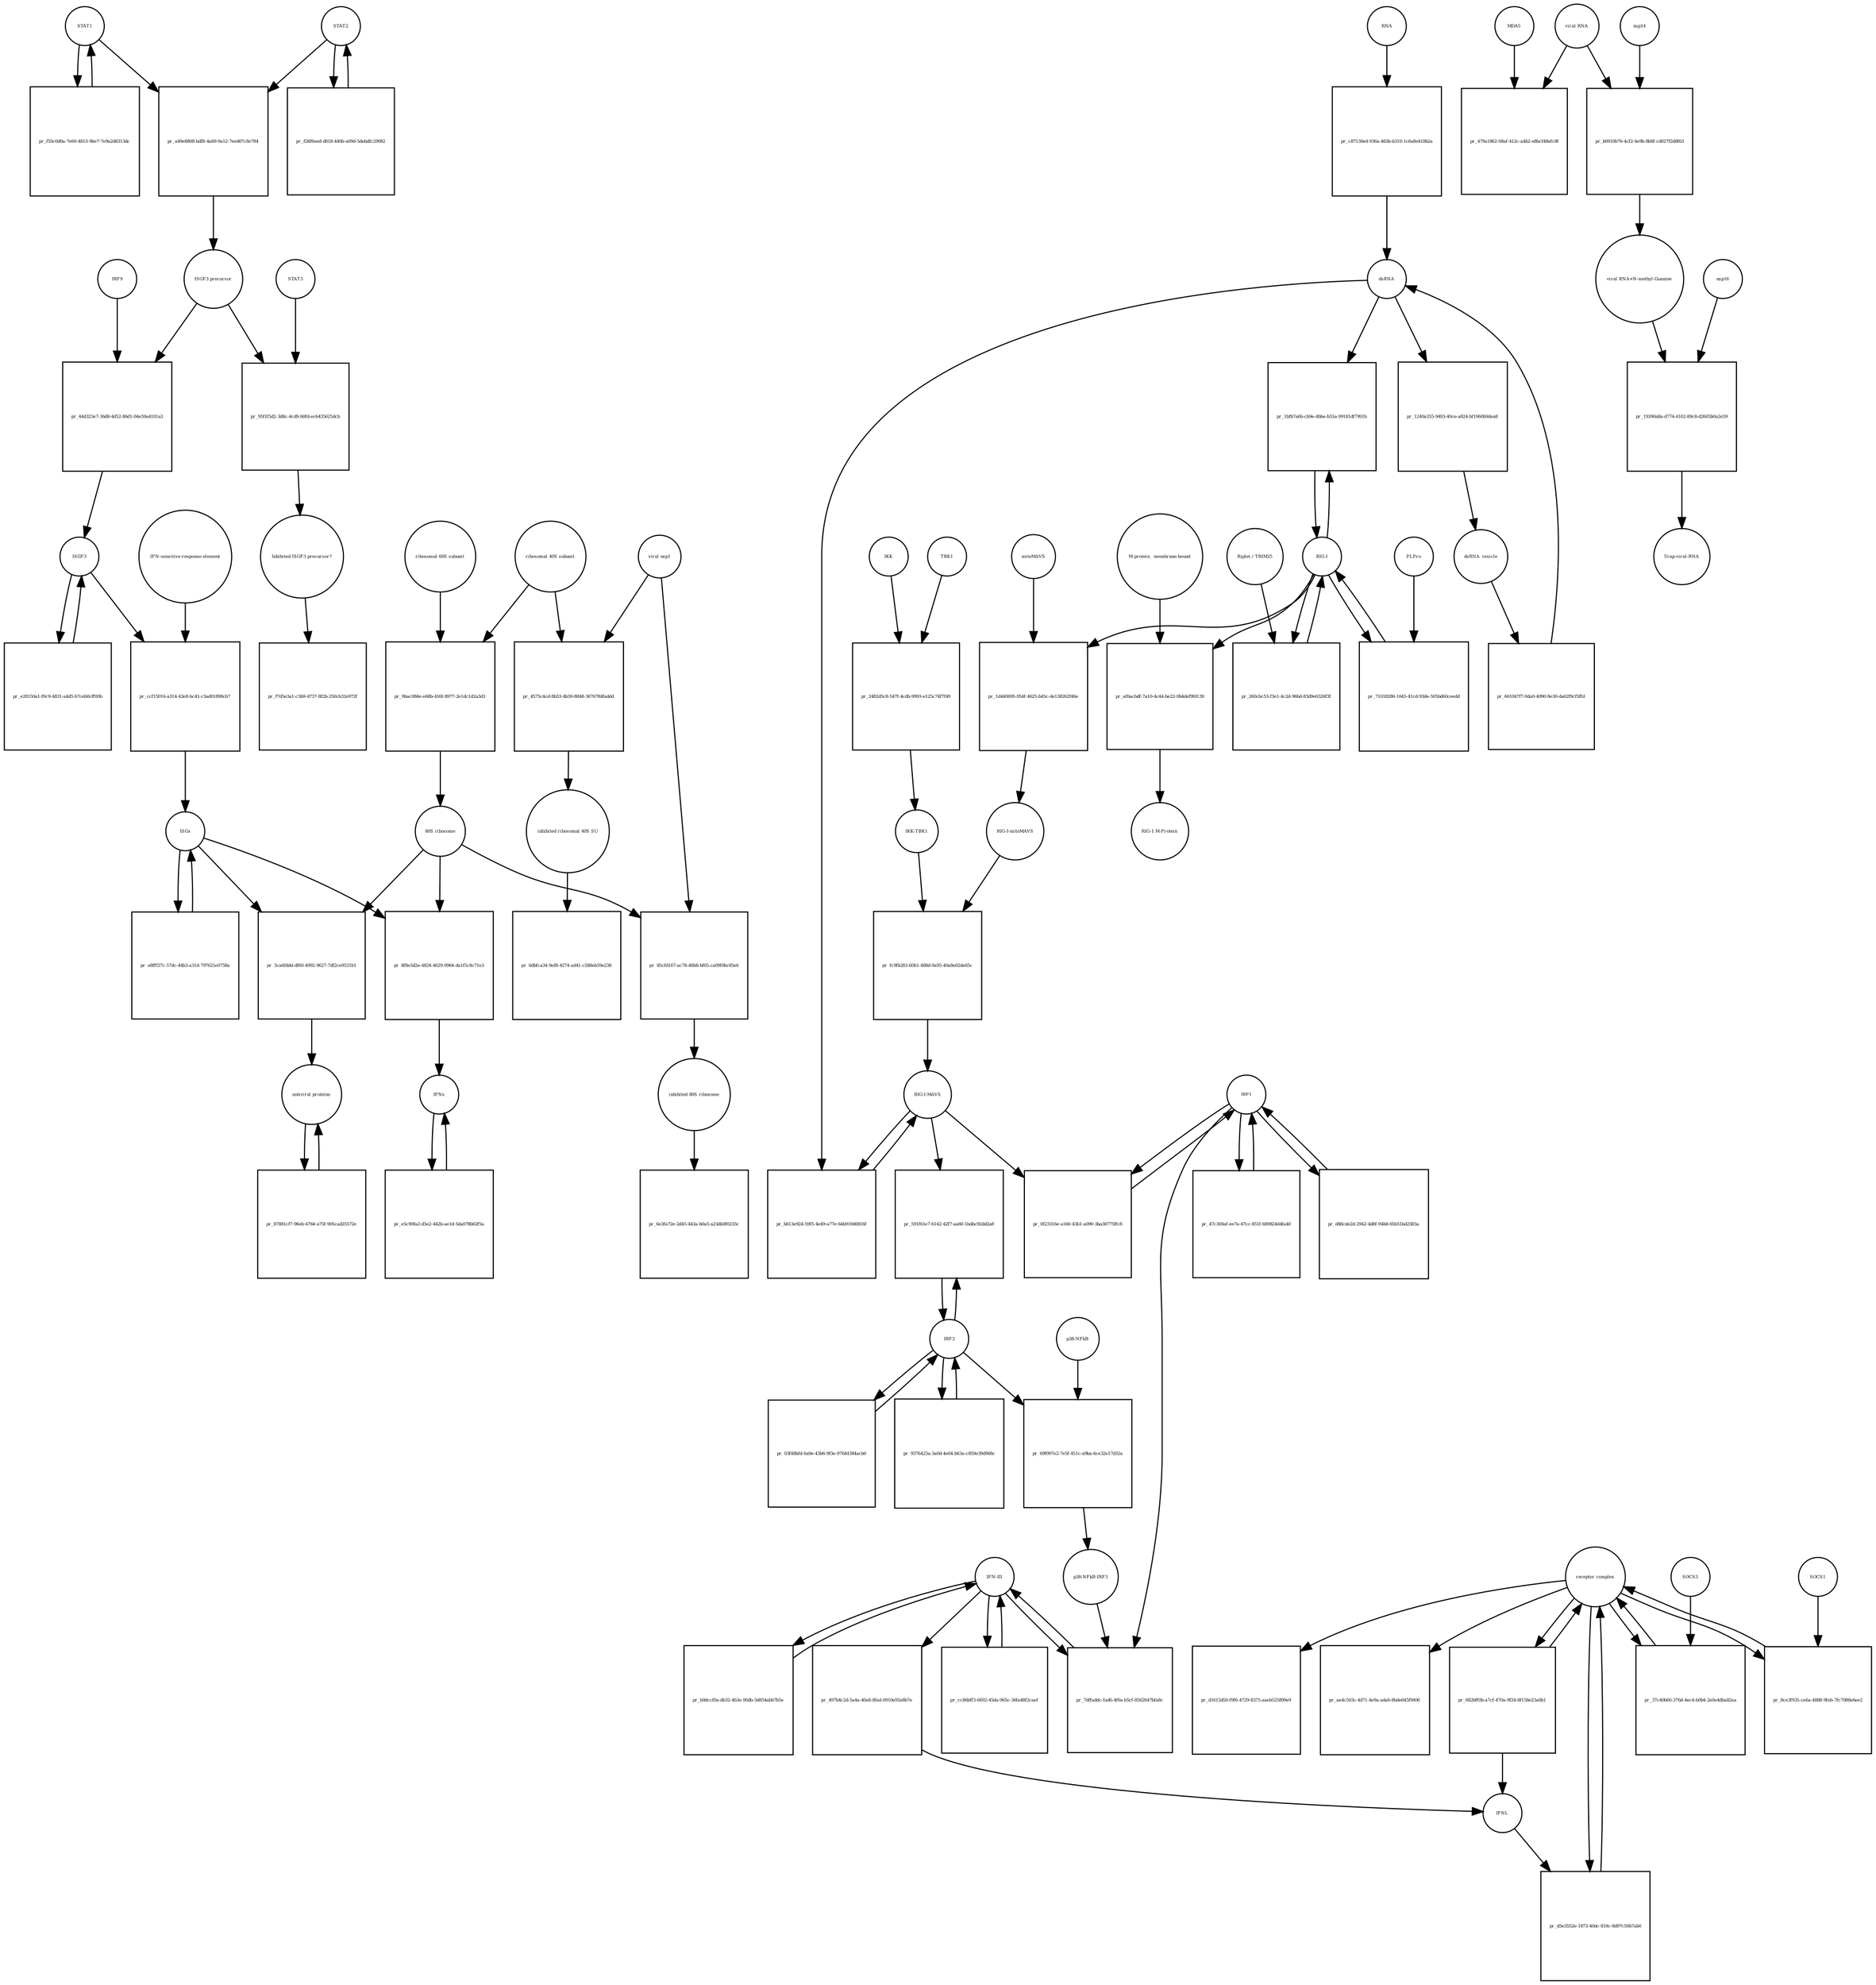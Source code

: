 strict digraph  {
STAT1 [annotation="", bipartite=0, cls=macromolecule, fontsize=4, label=STAT1, shape=circle];
"pr_a49e8808-bdf8-4a69-9a12-7eed67c8e784" [annotation="", bipartite=1, cls=process, fontsize=4, label="pr_a49e8808-bdf8-4a69-9a12-7eed67c8e784", shape=square];
STAT2 [annotation="", bipartite=0, cls=macromolecule, fontsize=4, label=STAT2, shape=circle];
"ISGF3 precursor" [annotation="", bipartite=0, cls=complex, fontsize=4, label="ISGF3 precursor", shape=circle];
"pr_44d323e7-36d8-4d52-86d1-04e59a4101a3" [annotation="", bipartite=1, cls=process, fontsize=4, label="pr_44d323e7-36d8-4d52-86d1-04e59a4101a3", shape=square];
IRF9 [annotation="", bipartite=0, cls=macromolecule, fontsize=4, label=IRF9, shape=circle];
ISGF3 [annotation="", bipartite=0, cls=complex, fontsize=4, label=ISGF3, shape=circle];
"pr_f55c0d0a-7e60-4813-9be7-7e9a2d6313dc" [annotation="", bipartite=1, cls=process, fontsize=4, label="pr_f55c0d0a-7e60-4813-9be7-7e9a2d6313dc", shape=square];
"pr_f26f6eed-d818-440b-a09d-5debdfc29082" [annotation="", bipartite=1, cls=process, fontsize=4, label="pr_f26f6eed-d818-440b-a09d-5debdfc29082", shape=square];
"receptor complex" [annotation="", bipartite=0, cls=complex, fontsize=4, label="receptor complex", shape=circle];
"pr_d5e3552e-1873-40dc-819c-8d97c50b7ab0" [annotation="", bipartite=1, cls=process, fontsize=4, label="pr_d5e3552e-1873-40dc-819c-8d97c50b7ab0", shape=square];
IFNL [annotation="", bipartite=0, cls=macromolecule, fontsize=4, label=IFNL, shape=circle];
"IFN-sensitive-response-element" [annotation="", bipartite=0, cls="nucleic acid feature", fontsize=4, label="IFN-sensitive-response-element", shape=circle];
"pr_ccf15016-a314-43e8-bc41-c5ad01898cb7" [annotation="", bipartite=1, cls=process, fontsize=4, label="pr_ccf15016-a314-43e8-bc41-c5ad01898cb7", shape=square];
ISGs [annotation="", bipartite=0, cls="nucleic acid feature", fontsize=4, label=ISGs, shape=circle];
"pr_8f8e5d2e-4824-4629-9964-da1f5c8c71e3" [annotation="", bipartite=1, cls=process, fontsize=4, label="pr_8f8e5d2e-4824-4629-9964-da1f5c8c71e3", shape=square];
IFNs [annotation="", bipartite=0, cls=macromolecule, fontsize=4, label=IFNs, shape=circle];
"80S ribosome" [annotation="", bipartite=0, cls=complex, fontsize=4, label="80S ribosome", shape=circle];
"pr_5ca6fddd-df60-4992-9627-7df2ce9531b1" [annotation="", bipartite=1, cls=process, fontsize=4, label="pr_5ca6fddd-df60-4992-9627-7df2ce9531b1", shape=square];
"antiviral proteins" [annotation="", bipartite=0, cls=macromolecule, fontsize=4, label="antiviral proteins", shape=circle];
"pr_e28150a1-f0c9-4831-a4d5-b7ceb0cff00b" [annotation="", bipartite=1, cls=process, fontsize=4, label="pr_e28150a1-f0c9-4831-a4d5-b7ceb0cff00b", shape=square];
"pr_e8fff27c-57dc-44b3-a31d-797621e0758a" [annotation="", bipartite=1, cls=process, fontsize=4, label="pr_e8fff27c-57dc-44b3-a31d-797621e0758a", shape=square];
"pr_87881cf7-96eb-4764-a75f-905cad25572e" [annotation="", bipartite=1, cls=process, fontsize=4, label="pr_87881cf7-96eb-4764-a75f-905cad25572e", shape=square];
"viral RNA" [annotation="", bipartite=0, cls="nucleic acid feature", fontsize=4, label="viral RNA", shape=circle];
"pr_479a1862-08af-412c-a4b2-e8bcf48efc8f" [annotation="", bipartite=1, cls=process, fontsize=4, label="pr_479a1862-08af-412c-a4b2-e8bcf48efc8f", shape=square];
MDA5 [annotation="", bipartite=0, cls=macromolecule, fontsize=4, label=MDA5, shape=circle];
"pr_b0910b76-4cf2-4e9b-8b8f-cd027f2d8f63" [annotation="", bipartite=1, cls=process, fontsize=4, label="pr_b0910b76-4cf2-4e9b-8b8f-cd027f2d8f63", shape=square];
"viral RNA+N-methyl-Guanine" [annotation="", bipartite=0, cls="nucleic acid feature", fontsize=4, label="viral RNA+N-methyl-Guanine", shape=circle];
nsp14 [annotation="", bipartite=0, cls=macromolecule, fontsize=4, label=nsp14, shape=circle];
"pr_19390a8a-d774-4102-89c8-d2605b0a2e59" [annotation="", bipartite=1, cls=process, fontsize=4, label="pr_19390a8a-d774-4102-89c8-d2605b0a2e59", shape=square];
"5'cap-viral-RNA" [annotation="", bipartite=0, cls="nucleic acid feature", fontsize=4, label="5'cap-viral-RNA", shape=circle];
nsp16 [annotation="", bipartite=0, cls=macromolecule, fontsize=4, label=nsp16, shape=circle];
IKK [annotation="", bipartite=0, cls=macromolecule, fontsize=4, label=IKK, shape=circle];
"pr_2482d5c8-547f-4cdb-9993-e125c74f7f49" [annotation="", bipartite=1, cls=process, fontsize=4, label="pr_2482d5c8-547f-4cdb-9993-e125c74f7f49", shape=square];
TBK1 [annotation="", bipartite=0, cls=macromolecule, fontsize=4, label=TBK1, shape=circle];
"IKK-TBK1" [annotation="", bipartite=0, cls=complex, fontsize=4, label="IKK-TBK1", shape=circle];
IRF3 [annotation="", bipartite=0, cls=macromolecule, fontsize=4, label=IRF3, shape=circle];
"pr_591f61e7-6142-42f7-aa60-1bdbc92dd2a8" [annotation="", bipartite=1, cls=process, fontsize=4, label="pr_591f61e7-6142-42f7-aa60-1bdbc92dd2a8", shape=square];
"RIG-I-MAVS" [annotation="", bipartite=0, cls=complex, fontsize=4, label="RIG-I-MAVS", shape=circle];
"pr_b613e924-59f5-4e49-a77e-64b919d0816f" [annotation="", bipartite=1, cls=process, fontsize=4, label="pr_b613e924-59f5-4e49-a77e-64b919d0816f", shape=square];
dsRNA [annotation="", bipartite=0, cls="nucleic acid feature", fontsize=4, label=dsRNA, shape=circle];
IRF1 [annotation="", bipartite=0, cls=macromolecule, fontsize=4, label=IRF1, shape=circle];
"pr_0f23316e-a160-43b1-a090-3ba36775ffc8" [annotation="", bipartite=1, cls=process, fontsize=4, label="pr_0f23316e-a160-43b1-a090-3ba36775ffc8", shape=square];
"IFN-III" [annotation="", bipartite=0, cls=macromolecule, fontsize=4, label="IFN-III", shape=circle];
"pr_cc86bff3-6692-45da-965c-36fa48f2caef" [annotation="", bipartite=1, cls=process, fontsize=4, label="pr_cc86bff3-6692-45da-965c-36fa48f2caef", shape=square];
"pr_b0dccf0a-db32-4b3e-90db-5d854abb7b5e" [annotation="", bipartite=1, cls=process, fontsize=4, label="pr_b0dccf0a-db32-4b3e-90db-5d854abb7b5e", shape=square];
"pr_7dffaddc-fad6-4f6a-b5cf-8562647bfa8c" [annotation="", bipartite=1, cls=process, fontsize=4, label="pr_7dffaddc-fad6-4f6a-b5cf-8562647bfa8c", shape=square];
"p38-NFkB-IRF3" [annotation="", bipartite=0, cls=complex, fontsize=4, label="p38-NFkB-IRF3", shape=circle];
"pr_497b4c2d-5a4a-40a8-8fad-0910e92e8b7e" [annotation="", bipartite=1, cls=process, fontsize=4, label="pr_497b4c2d-5a4a-40a8-8fad-0910e92e8b7e", shape=square];
"RIG-I" [annotation="", bipartite=0, cls=macromolecule, fontsize=4, label="RIG-I", shape=circle];
"pr_1bfb7a6b-cb9e-4bbe-b55a-99181df7991b" [annotation="", bipartite=1, cls=process, fontsize=4, label="pr_1bfb7a6b-cb9e-4bbe-b55a-99181df7991b", shape=square];
"RIG-I-mitoMAVS" [annotation="", bipartite=0, cls=complex, fontsize=4, label="RIG-I-mitoMAVS", shape=circle];
"pr_fc9fb283-60b1-488d-9a95-40a8e02de65c" [annotation="", bipartite=1, cls=process, fontsize=4, label="pr_fc9fb283-60b1-488d-9a95-40a8e02de65c", shape=square];
"p38-NFkB" [annotation="", bipartite=0, cls=complex, fontsize=4, label="p38-NFkB", shape=circle];
"pr_69f997e2-7e5f-451c-a9ba-6ce32e17d32a" [annotation="", bipartite=1, cls=process, fontsize=4, label="pr_69f997e2-7e5f-451c-a9ba-6ce32e17d32a", shape=square];
"pr_1240a355-9493-40ce-a824-bf1960b9dea8" [annotation="", bipartite=1, cls=process, fontsize=4, label="pr_1240a355-9493-40ce-a824-bf1960b9dea8", shape=square];
dsRNA_vesicle [annotation="", bipartite=0, cls="nucleic acid feature", fontsize=4, label=dsRNA_vesicle, shape=circle];
"pr_661047f7-0da0-4090-8e30-da62f9cf5ffd" [annotation="", bipartite=1, cls=process, fontsize=4, label="pr_661047f7-0da0-4090-8e30-da62f9cf5ffd", shape=square];
"pr_03f48bfd-6a9e-43b6-9f3e-97644384acb0" [annotation="", bipartite=1, cls=process, fontsize=4, label="pr_03f48bfd-6a9e-43b6-9f3e-97644384acb0", shape=square];
"pr_9376423a-3a0d-4e04-b63a-c859e39d968c" [annotation="", bipartite=1, cls=process, fontsize=4, label="pr_9376423a-3a0d-4e04-b63a-c859e39d968c", shape=square];
"pr_47c300af-ee7a-47cc-851f-689824d4fa40" [annotation="", bipartite=1, cls=process, fontsize=4, label="pr_47c300af-ee7a-47cc-851f-689824d4fa40", shape=square];
"pr_d88cde2d-2942-4d8f-94b8-65b51bd2583a" [annotation="", bipartite=1, cls=process, fontsize=4, label="pr_d88cde2d-2942-4d8f-94b8-65b51bd2583a", shape=square];
RNA [annotation="", bipartite=0, cls="nucleic acid feature", fontsize=4, label=RNA, shape=circle];
"pr_c87130ed-936a-463b-b310-1c6a8e418b2a" [annotation="", bipartite=1, cls=process, fontsize=4, label="pr_c87130ed-936a-463b-b310-1c6a8e418b2a", shape=square];
"ribosomal 60S subunit" [annotation="", bipartite=0, cls=complex, fontsize=4, label="ribosomal 60S subunit", shape=circle];
"pr_9bac084e-e68b-416f-8977-2e1dc1d2a3d3" [annotation="", bipartite=1, cls=process, fontsize=4, label="pr_9bac084e-e68b-416f-8977-2e1dc1d2a3d3", shape=square];
"ribosomal 40S subunit" [annotation="", bipartite=0, cls=complex, fontsize=4, label="ribosomal 40S subunit", shape=circle];
"pr_4575c4cd-8b53-4b30-8848-3676784faddd" [annotation="", bipartite=1, cls=process, fontsize=4, label="pr_4575c4cd-8b53-4b30-8848-3676784faddd", shape=square];
"viral nsp1" [annotation="", bipartite=0, cls=macromolecule, fontsize=4, label="viral nsp1", shape=circle];
"inhibited ribosomal 40S SU" [annotation="urn_miriam_doi_10.1101%2F2020.05.18.102467", bipartite=0, cls=complex, fontsize=4, label="inhibited ribosomal 40S SU", shape=circle];
"pr_85cfd167-ac78-46b8-bf65-ca09f0bc85e6" [annotation="", bipartite=1, cls=process, fontsize=4, label="pr_85cfd167-ac78-46b8-bf65-ca09f0bc85e6", shape=square];
"inhibited 80S ribosome" [annotation="", bipartite=0, cls=complex, fontsize=4, label="inhibited 80S ribosome", shape=circle];
"pr_95f1f5d2-3d8c-4cd9-b0fd-ec6435625dcb" [annotation="", bipartite=1, cls=process, fontsize=4, label="pr_95f1f5d2-3d8c-4cd9-b0fd-ec6435625dcb", shape=square];
STAT3 [annotation="", bipartite=0, cls=macromolecule, fontsize=4, label=STAT3, shape=circle];
"Inhibited ISGF3 precursor?" [annotation="", bipartite=0, cls=complex, fontsize=4, label="Inhibited ISGF3 precursor?", shape=circle];
"pr_e5c90fa2-d5e2-442b-ae1d-5da078b62f5a" [annotation="", bipartite=1, cls=process, fontsize=4, label="pr_e5c90fa2-d5e2-442b-ae1d-5da078b62f5a", shape=square];
"pr_37c40b60-376d-4ec4-b0b4-2e0e4dba82ea" [annotation="", bipartite=1, cls=process, fontsize=4, label="pr_37c40b60-376d-4ec4-b0b4-2e0e4dba82ea", shape=square];
SOCS3 [annotation="", bipartite=0, cls=macromolecule, fontsize=4, label=SOCS3, shape=circle];
"pr_8ce3f935-ce6a-4888-9feb-7fc7088e6ee2" [annotation="", bipartite=1, cls=process, fontsize=4, label="pr_8ce3f935-ce6a-4888-9feb-7fc7088e6ee2", shape=square];
SOCS1 [annotation="", bipartite=0, cls=macromolecule, fontsize=4, label=SOCS1, shape=circle];
"pr_f7d5e3a1-c5b9-4737-8f2b-250cb32e972f" [annotation="", bipartite=1, cls=process, fontsize=4, label="pr_f7d5e3a1-c5b9-4737-8f2b-250cb32e972f", shape=square];
"pr_d1615d50-f9f6-4729-8375-aaeb525899e9" [annotation="", bipartite=1, cls=process, fontsize=4, label="pr_d1615d50-f9f6-4729-8375-aaeb525899e9", shape=square];
"pr_ae4c503c-4d71-4e9a-ada6-8bde645f9406" [annotation="", bipartite=1, cls=process, fontsize=4, label="pr_ae4c503c-4d71-4e9a-ada6-8bde645f9406", shape=square];
"pr_6e3fa72e-2d45-443a-b0a5-a23db0f0233c" [annotation="", bipartite=1, cls=process, fontsize=4, label="pr_6e3fa72e-2d45-443a-b0a5-a23db0f0233c", shape=square];
"pr_6dbfca34-9ef8-4274-ad41-c588eb59e238" [annotation="", bipartite=1, cls=process, fontsize=4, label="pr_6dbfca34-9ef8-4274-ad41-c588eb59e238", shape=square];
"pr_682bff0b-a7cf-470a-9f24-8f158e23a0b1" [annotation="", bipartite=1, cls=process, fontsize=4, label="pr_682bff0b-a7cf-470a-9f24-8f158e23a0b1", shape=square];
"M-protein_ membrane-bound" [annotation="", bipartite=0, cls=macromolecule, fontsize=4, label="M-protein_ membrane-bound", shape=circle];
"pr_af6acbdf-7a10-4c44-be22-0b4def9fd139" [annotation="", bipartite=1, cls=process, fontsize=4, label="pr_af6acbdf-7a10-4c44-be22-0b4def9fd139", shape=square];
"RIG-1 M-Protein" [annotation="", bipartite=0, cls=complex, fontsize=4, label="RIG-1 M-Protein", shape=circle];
"pr_1d440695-054f-4625-b45c-de138262f46e" [annotation="", bipartite=1, cls=process, fontsize=4, label="pr_1d440695-054f-4625-b45c-de138262f46e", shape=square];
mitoMAVS [annotation="", bipartite=0, cls=macromolecule, fontsize=4, label=mitoMAVS, shape=circle];
"pr_260cbc53-f3e1-4c2d-96bd-83d9e6326f3f" [annotation="", bipartite=1, cls=process, fontsize=4, label="pr_260cbc53-f3e1-4c2d-96bd-83d9e6326f3f", shape=square];
"Riplet / TRIM25" [annotation="", bipartite=0, cls=macromolecule, fontsize=4, label="Riplet / TRIM25", shape=circle];
"pr_71018286-1645-41cd-93de-505bd60ceedd" [annotation="", bipartite=1, cls=process, fontsize=4, label="pr_71018286-1645-41cd-93de-505bd60ceedd", shape=square];
PLPro [annotation="", bipartite=0, cls=macromolecule, fontsize=4, label=PLPro, shape=circle];
STAT1 -> "pr_a49e8808-bdf8-4a69-9a12-7eed67c8e784"  [annotation="", interaction_type=consumption];
STAT1 -> "pr_f55c0d0a-7e60-4813-9be7-7e9a2d6313dc"  [annotation="", interaction_type=consumption];
"pr_a49e8808-bdf8-4a69-9a12-7eed67c8e784" -> "ISGF3 precursor"  [annotation="", interaction_type=production];
STAT2 -> "pr_a49e8808-bdf8-4a69-9a12-7eed67c8e784"  [annotation="", interaction_type=consumption];
STAT2 -> "pr_f26f6eed-d818-440b-a09d-5debdfc29082"  [annotation="", interaction_type=consumption];
"ISGF3 precursor" -> "pr_44d323e7-36d8-4d52-86d1-04e59a4101a3"  [annotation="", interaction_type=consumption];
"ISGF3 precursor" -> "pr_95f1f5d2-3d8c-4cd9-b0fd-ec6435625dcb"  [annotation="", interaction_type=consumption];
"pr_44d323e7-36d8-4d52-86d1-04e59a4101a3" -> ISGF3  [annotation="", interaction_type=production];
IRF9 -> "pr_44d323e7-36d8-4d52-86d1-04e59a4101a3"  [annotation="", interaction_type=consumption];
ISGF3 -> "pr_ccf15016-a314-43e8-bc41-c5ad01898cb7"  [annotation="", interaction_type="necessary stimulation"];
ISGF3 -> "pr_e28150a1-f0c9-4831-a4d5-b7ceb0cff00b"  [annotation="", interaction_type=consumption];
"pr_f55c0d0a-7e60-4813-9be7-7e9a2d6313dc" -> STAT1  [annotation="", interaction_type=production];
"pr_f26f6eed-d818-440b-a09d-5debdfc29082" -> STAT2  [annotation="", interaction_type=production];
"receptor complex" -> "pr_d5e3552e-1873-40dc-819c-8d97c50b7ab0"  [annotation="", interaction_type=consumption];
"receptor complex" -> "pr_37c40b60-376d-4ec4-b0b4-2e0e4dba82ea"  [annotation="", interaction_type=consumption];
"receptor complex" -> "pr_8ce3f935-ce6a-4888-9feb-7fc7088e6ee2"  [annotation="", interaction_type=consumption];
"receptor complex" -> "pr_d1615d50-f9f6-4729-8375-aaeb525899e9"  [annotation="", interaction_type=consumption];
"receptor complex" -> "pr_ae4c503c-4d71-4e9a-ada6-8bde645f9406"  [annotation="", interaction_type=consumption];
"receptor complex" -> "pr_682bff0b-a7cf-470a-9f24-8f158e23a0b1"  [annotation="", interaction_type=consumption];
"pr_d5e3552e-1873-40dc-819c-8d97c50b7ab0" -> "receptor complex"  [annotation="", interaction_type=production];
IFNL -> "pr_d5e3552e-1873-40dc-819c-8d97c50b7ab0"  [annotation="", interaction_type=stimulation];
"IFN-sensitive-response-element" -> "pr_ccf15016-a314-43e8-bc41-c5ad01898cb7"  [annotation="", interaction_type=consumption];
"pr_ccf15016-a314-43e8-bc41-c5ad01898cb7" -> ISGs  [annotation="", interaction_type=production];
ISGs -> "pr_8f8e5d2e-4824-4629-9964-da1f5c8c71e3"  [annotation="", interaction_type=consumption];
ISGs -> "pr_5ca6fddd-df60-4992-9627-7df2ce9531b1"  [annotation="", interaction_type=consumption];
ISGs -> "pr_e8fff27c-57dc-44b3-a31d-797621e0758a"  [annotation="", interaction_type=consumption];
"pr_8f8e5d2e-4824-4629-9964-da1f5c8c71e3" -> IFNs  [annotation="", interaction_type=production];
IFNs -> "pr_e5c90fa2-d5e2-442b-ae1d-5da078b62f5a"  [annotation="", interaction_type=consumption];
"80S ribosome" -> "pr_8f8e5d2e-4824-4629-9964-da1f5c8c71e3"  [annotation="", interaction_type=catalysis];
"80S ribosome" -> "pr_5ca6fddd-df60-4992-9627-7df2ce9531b1"  [annotation="", interaction_type=catalysis];
"80S ribosome" -> "pr_85cfd167-ac78-46b8-bf65-ca09f0bc85e6"  [annotation="", interaction_type=consumption];
"pr_5ca6fddd-df60-4992-9627-7df2ce9531b1" -> "antiviral proteins"  [annotation="", interaction_type=production];
"antiviral proteins" -> "pr_87881cf7-96eb-4764-a75f-905cad25572e"  [annotation="", interaction_type=consumption];
"pr_e28150a1-f0c9-4831-a4d5-b7ceb0cff00b" -> ISGF3  [annotation="", interaction_type=production];
"pr_e8fff27c-57dc-44b3-a31d-797621e0758a" -> ISGs  [annotation="", interaction_type=production];
"pr_87881cf7-96eb-4764-a75f-905cad25572e" -> "antiviral proteins"  [annotation="", interaction_type=production];
"viral RNA" -> "pr_479a1862-08af-412c-a4b2-e8bcf48efc8f"  [annotation="", interaction_type=consumption];
"viral RNA" -> "pr_b0910b76-4cf2-4e9b-8b8f-cd027f2d8f63"  [annotation="", interaction_type=consumption];
MDA5 -> "pr_479a1862-08af-412c-a4b2-e8bcf48efc8f"  [annotation="urn_miriam_doi_10.1016%2Fj.chom.2020.05.008", interaction_type=catalysis];
"pr_b0910b76-4cf2-4e9b-8b8f-cd027f2d8f63" -> "viral RNA+N-methyl-Guanine"  [annotation="", interaction_type=production];
"viral RNA+N-methyl-Guanine" -> "pr_19390a8a-d774-4102-89c8-d2605b0a2e59"  [annotation="", interaction_type=consumption];
nsp14 -> "pr_b0910b76-4cf2-4e9b-8b8f-cd027f2d8f63"  [annotation="", interaction_type=catalysis];
"pr_19390a8a-d774-4102-89c8-d2605b0a2e59" -> "5'cap-viral-RNA"  [annotation="", interaction_type=production];
nsp16 -> "pr_19390a8a-d774-4102-89c8-d2605b0a2e59"  [annotation="urn_miriam_doi_10.1016%2Fj.chom.2020.05.008", interaction_type=catalysis];
IKK -> "pr_2482d5c8-547f-4cdb-9993-e125c74f7f49"  [annotation="", interaction_type=consumption];
"pr_2482d5c8-547f-4cdb-9993-e125c74f7f49" -> "IKK-TBK1"  [annotation="", interaction_type=production];
TBK1 -> "pr_2482d5c8-547f-4cdb-9993-e125c74f7f49"  [annotation="", interaction_type=consumption];
"IKK-TBK1" -> "pr_fc9fb283-60b1-488d-9a95-40a8e02de65c"  [annotation="", interaction_type=consumption];
IRF3 -> "pr_591f61e7-6142-42f7-aa60-1bdbc92dd2a8"  [annotation="", interaction_type=consumption];
IRF3 -> "pr_69f997e2-7e5f-451c-a9ba-6ce32e17d32a"  [annotation="", interaction_type=consumption];
IRF3 -> "pr_03f48bfd-6a9e-43b6-9f3e-97644384acb0"  [annotation="", interaction_type=consumption];
IRF3 -> "pr_9376423a-3a0d-4e04-b63a-c859e39d968c"  [annotation="", interaction_type=consumption];
"pr_591f61e7-6142-42f7-aa60-1bdbc92dd2a8" -> IRF3  [annotation="", interaction_type=production];
"RIG-I-MAVS" -> "pr_591f61e7-6142-42f7-aa60-1bdbc92dd2a8"  [annotation="", interaction_type=stimulation];
"RIG-I-MAVS" -> "pr_b613e924-59f5-4e49-a77e-64b919d0816f"  [annotation="", interaction_type=consumption];
"RIG-I-MAVS" -> "pr_0f23316e-a160-43b1-a090-3ba36775ffc8"  [annotation="", interaction_type=catalysis];
"pr_b613e924-59f5-4e49-a77e-64b919d0816f" -> "RIG-I-MAVS"  [annotation="", interaction_type=production];
dsRNA -> "pr_b613e924-59f5-4e49-a77e-64b919d0816f"  [annotation="", interaction_type="necessary stimulation"];
dsRNA -> "pr_1bfb7a6b-cb9e-4bbe-b55a-99181df7991b"  [annotation="", interaction_type="necessary stimulation"];
dsRNA -> "pr_1240a355-9493-40ce-a824-bf1960b9dea8"  [annotation="", interaction_type=consumption];
IRF1 -> "pr_0f23316e-a160-43b1-a090-3ba36775ffc8"  [annotation="", interaction_type=consumption];
IRF1 -> "pr_7dffaddc-fad6-4f6a-b5cf-8562647bfa8c"  [annotation="", interaction_type=stimulation];
IRF1 -> "pr_47c300af-ee7a-47cc-851f-689824d4fa40"  [annotation="", interaction_type=consumption];
IRF1 -> "pr_d88cde2d-2942-4d8f-94b8-65b51bd2583a"  [annotation="", interaction_type=consumption];
"pr_0f23316e-a160-43b1-a090-3ba36775ffc8" -> IRF1  [annotation="", interaction_type=production];
"IFN-III" -> "pr_cc86bff3-6692-45da-965c-36fa48f2caef"  [annotation="", interaction_type=consumption];
"IFN-III" -> "pr_b0dccf0a-db32-4b3e-90db-5d854abb7b5e"  [annotation="", interaction_type=consumption];
"IFN-III" -> "pr_7dffaddc-fad6-4f6a-b5cf-8562647bfa8c"  [annotation="", interaction_type=consumption];
"IFN-III" -> "pr_497b4c2d-5a4a-40a8-8fad-0910e92e8b7e"  [annotation="", interaction_type=consumption];
"pr_cc86bff3-6692-45da-965c-36fa48f2caef" -> "IFN-III"  [annotation="", interaction_type=production];
"pr_b0dccf0a-db32-4b3e-90db-5d854abb7b5e" -> "IFN-III"  [annotation="", interaction_type=production];
"pr_7dffaddc-fad6-4f6a-b5cf-8562647bfa8c" -> "IFN-III"  [annotation="", interaction_type=production];
"p38-NFkB-IRF3" -> "pr_7dffaddc-fad6-4f6a-b5cf-8562647bfa8c"  [annotation="", interaction_type=stimulation];
"pr_497b4c2d-5a4a-40a8-8fad-0910e92e8b7e" -> IFNL  [annotation="", interaction_type=production];
"RIG-I" -> "pr_1bfb7a6b-cb9e-4bbe-b55a-99181df7991b"  [annotation="", interaction_type=consumption];
"RIG-I" -> "pr_af6acbdf-7a10-4c44-be22-0b4def9fd139"  [annotation="", interaction_type=consumption];
"RIG-I" -> "pr_1d440695-054f-4625-b45c-de138262f46e"  [annotation="", interaction_type=consumption];
"RIG-I" -> "pr_260cbc53-f3e1-4c2d-96bd-83d9e6326f3f"  [annotation="", interaction_type=consumption];
"RIG-I" -> "pr_71018286-1645-41cd-93de-505bd60ceedd"  [annotation="", interaction_type=consumption];
"pr_1bfb7a6b-cb9e-4bbe-b55a-99181df7991b" -> "RIG-I"  [annotation="", interaction_type=production];
"RIG-I-mitoMAVS" -> "pr_fc9fb283-60b1-488d-9a95-40a8e02de65c"  [annotation="", interaction_type=consumption];
"pr_fc9fb283-60b1-488d-9a95-40a8e02de65c" -> "RIG-I-MAVS"  [annotation="", interaction_type=production];
"p38-NFkB" -> "pr_69f997e2-7e5f-451c-a9ba-6ce32e17d32a"  [annotation="", interaction_type=consumption];
"pr_69f997e2-7e5f-451c-a9ba-6ce32e17d32a" -> "p38-NFkB-IRF3"  [annotation="", interaction_type=production];
"pr_1240a355-9493-40ce-a824-bf1960b9dea8" -> dsRNA_vesicle  [annotation="", interaction_type=production];
dsRNA_vesicle -> "pr_661047f7-0da0-4090-8e30-da62f9cf5ffd"  [annotation="", interaction_type=consumption];
"pr_661047f7-0da0-4090-8e30-da62f9cf5ffd" -> dsRNA  [annotation="", interaction_type=production];
"pr_03f48bfd-6a9e-43b6-9f3e-97644384acb0" -> IRF3  [annotation="", interaction_type=production];
"pr_9376423a-3a0d-4e04-b63a-c859e39d968c" -> IRF3  [annotation="", interaction_type=production];
"pr_47c300af-ee7a-47cc-851f-689824d4fa40" -> IRF1  [annotation="", interaction_type=production];
"pr_d88cde2d-2942-4d8f-94b8-65b51bd2583a" -> IRF1  [annotation="", interaction_type=production];
RNA -> "pr_c87130ed-936a-463b-b310-1c6a8e418b2a"  [annotation="", interaction_type=consumption];
"pr_c87130ed-936a-463b-b310-1c6a8e418b2a" -> dsRNA  [annotation="", interaction_type=production];
"ribosomal 60S subunit" -> "pr_9bac084e-e68b-416f-8977-2e1dc1d2a3d3"  [annotation="", interaction_type=consumption];
"pr_9bac084e-e68b-416f-8977-2e1dc1d2a3d3" -> "80S ribosome"  [annotation="", interaction_type=production];
"ribosomal 40S subunit" -> "pr_9bac084e-e68b-416f-8977-2e1dc1d2a3d3"  [annotation="", interaction_type=consumption];
"ribosomal 40S subunit" -> "pr_4575c4cd-8b53-4b30-8848-3676784faddd"  [annotation="", interaction_type=consumption];
"pr_4575c4cd-8b53-4b30-8848-3676784faddd" -> "inhibited ribosomal 40S SU"  [annotation="", interaction_type=production];
"viral nsp1" -> "pr_4575c4cd-8b53-4b30-8848-3676784faddd"  [annotation="", interaction_type=consumption];
"viral nsp1" -> "pr_85cfd167-ac78-46b8-bf65-ca09f0bc85e6"  [annotation="", interaction_type=consumption];
"inhibited ribosomal 40S SU" -> "pr_6dbfca34-9ef8-4274-ad41-c588eb59e238"  [annotation="", interaction_type=consumption];
"pr_85cfd167-ac78-46b8-bf65-ca09f0bc85e6" -> "inhibited 80S ribosome"  [annotation="", interaction_type=production];
"inhibited 80S ribosome" -> "pr_6e3fa72e-2d45-443a-b0a5-a23db0f0233c"  [annotation="", interaction_type=consumption];
"pr_95f1f5d2-3d8c-4cd9-b0fd-ec6435625dcb" -> "Inhibited ISGF3 precursor?"  [annotation="", interaction_type=production];
STAT3 -> "pr_95f1f5d2-3d8c-4cd9-b0fd-ec6435625dcb"  [annotation="", interaction_type=consumption];
"Inhibited ISGF3 precursor?" -> "pr_f7d5e3a1-c5b9-4737-8f2b-250cb32e972f"  [annotation="", interaction_type=consumption];
"pr_e5c90fa2-d5e2-442b-ae1d-5da078b62f5a" -> IFNs  [annotation="", interaction_type=production];
"pr_37c40b60-376d-4ec4-b0b4-2e0e4dba82ea" -> "receptor complex"  [annotation="", interaction_type=production];
SOCS3 -> "pr_37c40b60-376d-4ec4-b0b4-2e0e4dba82ea"  [annotation="", interaction_type=consumption];
"pr_8ce3f935-ce6a-4888-9feb-7fc7088e6ee2" -> "receptor complex"  [annotation="", interaction_type=production];
SOCS1 -> "pr_8ce3f935-ce6a-4888-9feb-7fc7088e6ee2"  [annotation="", interaction_type=consumption];
"pr_682bff0b-a7cf-470a-9f24-8f158e23a0b1" -> IFNL  [annotation="", interaction_type=production];
"pr_682bff0b-a7cf-470a-9f24-8f158e23a0b1" -> "receptor complex"  [annotation="", interaction_type=production];
"M-protein_ membrane-bound" -> "pr_af6acbdf-7a10-4c44-be22-0b4def9fd139"  [annotation="", interaction_type=consumption];
"pr_af6acbdf-7a10-4c44-be22-0b4def9fd139" -> "RIG-1 M-Protein"  [annotation="", interaction_type=production];
"pr_1d440695-054f-4625-b45c-de138262f46e" -> "RIG-I-mitoMAVS"  [annotation="", interaction_type=production];
mitoMAVS -> "pr_1d440695-054f-4625-b45c-de138262f46e"  [annotation="", interaction_type=consumption];
"pr_260cbc53-f3e1-4c2d-96bd-83d9e6326f3f" -> "RIG-I"  [annotation="", interaction_type=production];
"Riplet / TRIM25" -> "pr_260cbc53-f3e1-4c2d-96bd-83d9e6326f3f"  [annotation="", interaction_type=catalysis];
"pr_71018286-1645-41cd-93de-505bd60ceedd" -> "RIG-I"  [annotation="", interaction_type=production];
PLPro -> "pr_71018286-1645-41cd-93de-505bd60ceedd"  [annotation="", interaction_type=catalysis];
}
